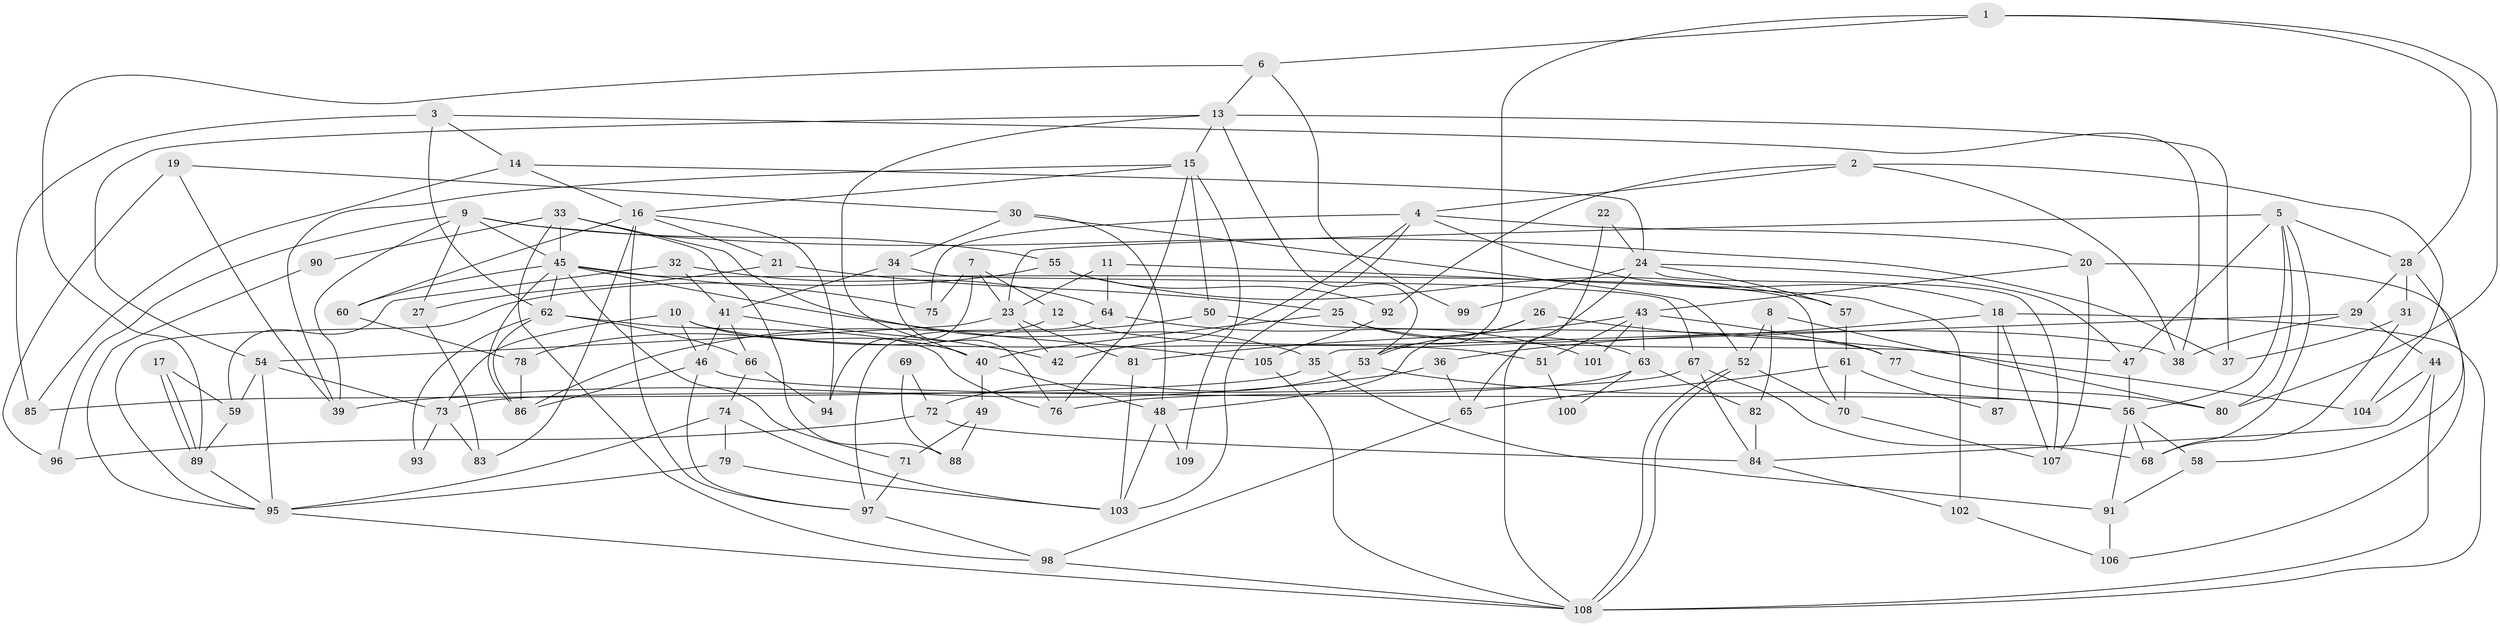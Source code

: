 // coarse degree distribution, {3: 0.18181818181818182, 7: 0.18181818181818182, 6: 0.09090909090909091, 4: 0.18181818181818182, 8: 0.10909090909090909, 5: 0.18181818181818182, 9: 0.03636363636363636, 2: 0.03636363636363636}
// Generated by graph-tools (version 1.1) at 2025/37/03/04/25 23:37:15]
// undirected, 109 vertices, 218 edges
graph export_dot {
  node [color=gray90,style=filled];
  1;
  2;
  3;
  4;
  5;
  6;
  7;
  8;
  9;
  10;
  11;
  12;
  13;
  14;
  15;
  16;
  17;
  18;
  19;
  20;
  21;
  22;
  23;
  24;
  25;
  26;
  27;
  28;
  29;
  30;
  31;
  32;
  33;
  34;
  35;
  36;
  37;
  38;
  39;
  40;
  41;
  42;
  43;
  44;
  45;
  46;
  47;
  48;
  49;
  50;
  51;
  52;
  53;
  54;
  55;
  56;
  57;
  58;
  59;
  60;
  61;
  62;
  63;
  64;
  65;
  66;
  67;
  68;
  69;
  70;
  71;
  72;
  73;
  74;
  75;
  76;
  77;
  78;
  79;
  80;
  81;
  82;
  83;
  84;
  85;
  86;
  87;
  88;
  89;
  90;
  91;
  92;
  93;
  94;
  95;
  96;
  97;
  98;
  99;
  100;
  101;
  102;
  103;
  104;
  105;
  106;
  107;
  108;
  109;
  1 -- 6;
  1 -- 28;
  1 -- 53;
  1 -- 80;
  2 -- 4;
  2 -- 92;
  2 -- 38;
  2 -- 104;
  3 -- 62;
  3 -- 85;
  3 -- 14;
  3 -- 38;
  4 -- 103;
  4 -- 18;
  4 -- 20;
  4 -- 42;
  4 -- 75;
  5 -- 68;
  5 -- 23;
  5 -- 28;
  5 -- 47;
  5 -- 56;
  5 -- 80;
  6 -- 13;
  6 -- 89;
  6 -- 99;
  7 -- 94;
  7 -- 12;
  7 -- 23;
  7 -- 75;
  8 -- 52;
  8 -- 80;
  8 -- 82;
  9 -- 55;
  9 -- 96;
  9 -- 27;
  9 -- 37;
  9 -- 39;
  9 -- 45;
  10 -- 46;
  10 -- 40;
  10 -- 51;
  10 -- 73;
  11 -- 64;
  11 -- 102;
  11 -- 23;
  12 -- 78;
  12 -- 38;
  13 -- 53;
  13 -- 54;
  13 -- 15;
  13 -- 37;
  13 -- 40;
  14 -- 16;
  14 -- 24;
  14 -- 85;
  15 -- 39;
  15 -- 16;
  15 -- 50;
  15 -- 76;
  15 -- 109;
  16 -- 21;
  16 -- 60;
  16 -- 83;
  16 -- 94;
  16 -- 97;
  17 -- 59;
  17 -- 89;
  17 -- 89;
  18 -- 108;
  18 -- 107;
  18 -- 36;
  18 -- 87;
  19 -- 30;
  19 -- 39;
  19 -- 96;
  20 -- 43;
  20 -- 106;
  20 -- 107;
  21 -- 25;
  21 -- 27;
  22 -- 24;
  22 -- 108;
  23 -- 42;
  23 -- 54;
  23 -- 81;
  24 -- 47;
  24 -- 57;
  24 -- 65;
  24 -- 99;
  24 -- 107;
  25 -- 40;
  25 -- 47;
  25 -- 63;
  26 -- 48;
  26 -- 53;
  26 -- 104;
  27 -- 83;
  28 -- 29;
  28 -- 31;
  28 -- 58;
  29 -- 38;
  29 -- 44;
  29 -- 35;
  30 -- 52;
  30 -- 34;
  30 -- 48;
  31 -- 37;
  31 -- 68;
  32 -- 41;
  32 -- 59;
  32 -- 64;
  33 -- 98;
  33 -- 45;
  33 -- 35;
  33 -- 88;
  33 -- 90;
  34 -- 67;
  34 -- 41;
  34 -- 76;
  35 -- 85;
  35 -- 91;
  36 -- 65;
  36 -- 39;
  40 -- 48;
  40 -- 49;
  41 -- 46;
  41 -- 42;
  41 -- 66;
  43 -- 77;
  43 -- 63;
  43 -- 51;
  43 -- 81;
  43 -- 101;
  44 -- 108;
  44 -- 104;
  44 -- 84;
  45 -- 75;
  45 -- 60;
  45 -- 62;
  45 -- 70;
  45 -- 71;
  45 -- 86;
  45 -- 105;
  46 -- 56;
  46 -- 86;
  46 -- 97;
  47 -- 56;
  48 -- 103;
  48 -- 109;
  49 -- 71;
  49 -- 88;
  50 -- 86;
  50 -- 77;
  51 -- 100;
  52 -- 108;
  52 -- 108;
  52 -- 70;
  53 -- 56;
  53 -- 72;
  54 -- 73;
  54 -- 59;
  54 -- 95;
  55 -- 57;
  55 -- 95;
  55 -- 92;
  56 -- 58;
  56 -- 68;
  56 -- 91;
  57 -- 61;
  58 -- 91;
  59 -- 89;
  60 -- 78;
  61 -- 65;
  61 -- 70;
  61 -- 87;
  62 -- 76;
  62 -- 66;
  62 -- 86;
  62 -- 93;
  63 -- 76;
  63 -- 82;
  63 -- 100;
  64 -- 97;
  64 -- 101;
  65 -- 98;
  66 -- 74;
  66 -- 94;
  67 -- 84;
  67 -- 68;
  67 -- 73;
  69 -- 72;
  69 -- 88;
  70 -- 107;
  71 -- 97;
  72 -- 84;
  72 -- 96;
  73 -- 83;
  73 -- 93;
  74 -- 79;
  74 -- 95;
  74 -- 103;
  77 -- 80;
  78 -- 86;
  79 -- 103;
  79 -- 95;
  81 -- 103;
  82 -- 84;
  84 -- 102;
  89 -- 95;
  90 -- 95;
  91 -- 106;
  92 -- 105;
  95 -- 108;
  97 -- 98;
  98 -- 108;
  102 -- 106;
  105 -- 108;
}
